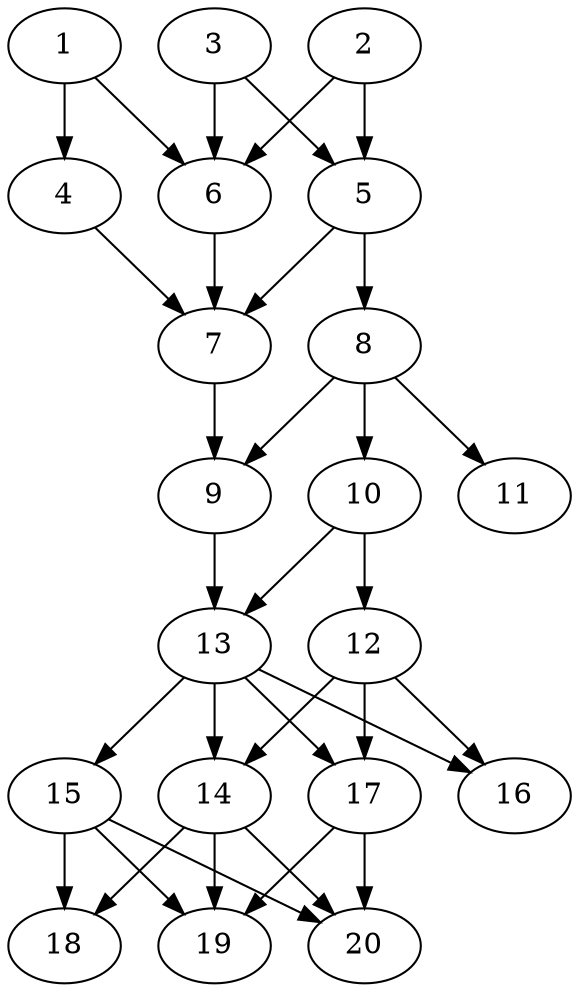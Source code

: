 // DAG automatically generated by daggen at Thu Oct  3 13:58:42 2019
// ./daggen --dot -n 20 --ccr 0.5 --fat 0.5 --regular 0.5 --density 0.9 --mindata 5242880 --maxdata 52428800 
digraph G {
  1 [size="68448256", alpha="0.09", expect_size="34224128"] 
  1 -> 4 [size ="34224128"]
  1 -> 6 [size ="34224128"]
  2 [size="68812800", alpha="0.11", expect_size="34406400"] 
  2 -> 5 [size ="34406400"]
  2 -> 6 [size ="34406400"]
  3 [size="93034496", alpha="0.17", expect_size="46517248"] 
  3 -> 5 [size ="46517248"]
  3 -> 6 [size ="46517248"]
  4 [size="84387840", alpha="0.15", expect_size="42193920"] 
  4 -> 7 [size ="42193920"]
  5 [size="77719552", alpha="0.10", expect_size="38859776"] 
  5 -> 7 [size ="38859776"]
  5 -> 8 [size ="38859776"]
  6 [size="89812992", alpha="0.17", expect_size="44906496"] 
  6 -> 7 [size ="44906496"]
  7 [size="68577280", alpha="0.17", expect_size="34288640"] 
  7 -> 9 [size ="34288640"]
  8 [size="15771648", alpha="0.08", expect_size="7885824"] 
  8 -> 9 [size ="7885824"]
  8 -> 10 [size ="7885824"]
  8 -> 11 [size ="7885824"]
  9 [size="49606656", alpha="0.13", expect_size="24803328"] 
  9 -> 13 [size ="24803328"]
  10 [size="92295168", alpha="0.06", expect_size="46147584"] 
  10 -> 12 [size ="46147584"]
  10 -> 13 [size ="46147584"]
  11 [size="48588800", alpha="0.15", expect_size="24294400"] 
  12 [size="89239552", alpha="0.09", expect_size="44619776"] 
  12 -> 14 [size ="44619776"]
  12 -> 16 [size ="44619776"]
  12 -> 17 [size ="44619776"]
  13 [size="45494272", alpha="0.14", expect_size="22747136"] 
  13 -> 14 [size ="22747136"]
  13 -> 15 [size ="22747136"]
  13 -> 16 [size ="22747136"]
  13 -> 17 [size ="22747136"]
  14 [size="31475712", alpha="0.16", expect_size="15737856"] 
  14 -> 18 [size ="15737856"]
  14 -> 19 [size ="15737856"]
  14 -> 20 [size ="15737856"]
  15 [size="100499456", alpha="0.16", expect_size="50249728"] 
  15 -> 18 [size ="50249728"]
  15 -> 19 [size ="50249728"]
  15 -> 20 [size ="50249728"]
  16 [size="53252096", alpha="0.16", expect_size="26626048"] 
  17 [size="38918144", alpha="0.11", expect_size="19459072"] 
  17 -> 19 [size ="19459072"]
  17 -> 20 [size ="19459072"]
  18 [size="23740416", alpha="0.12", expect_size="11870208"] 
  19 [size="63115264", alpha="0.02", expect_size="31557632"] 
  20 [size="28854272", alpha="0.12", expect_size="14427136"] 
}
